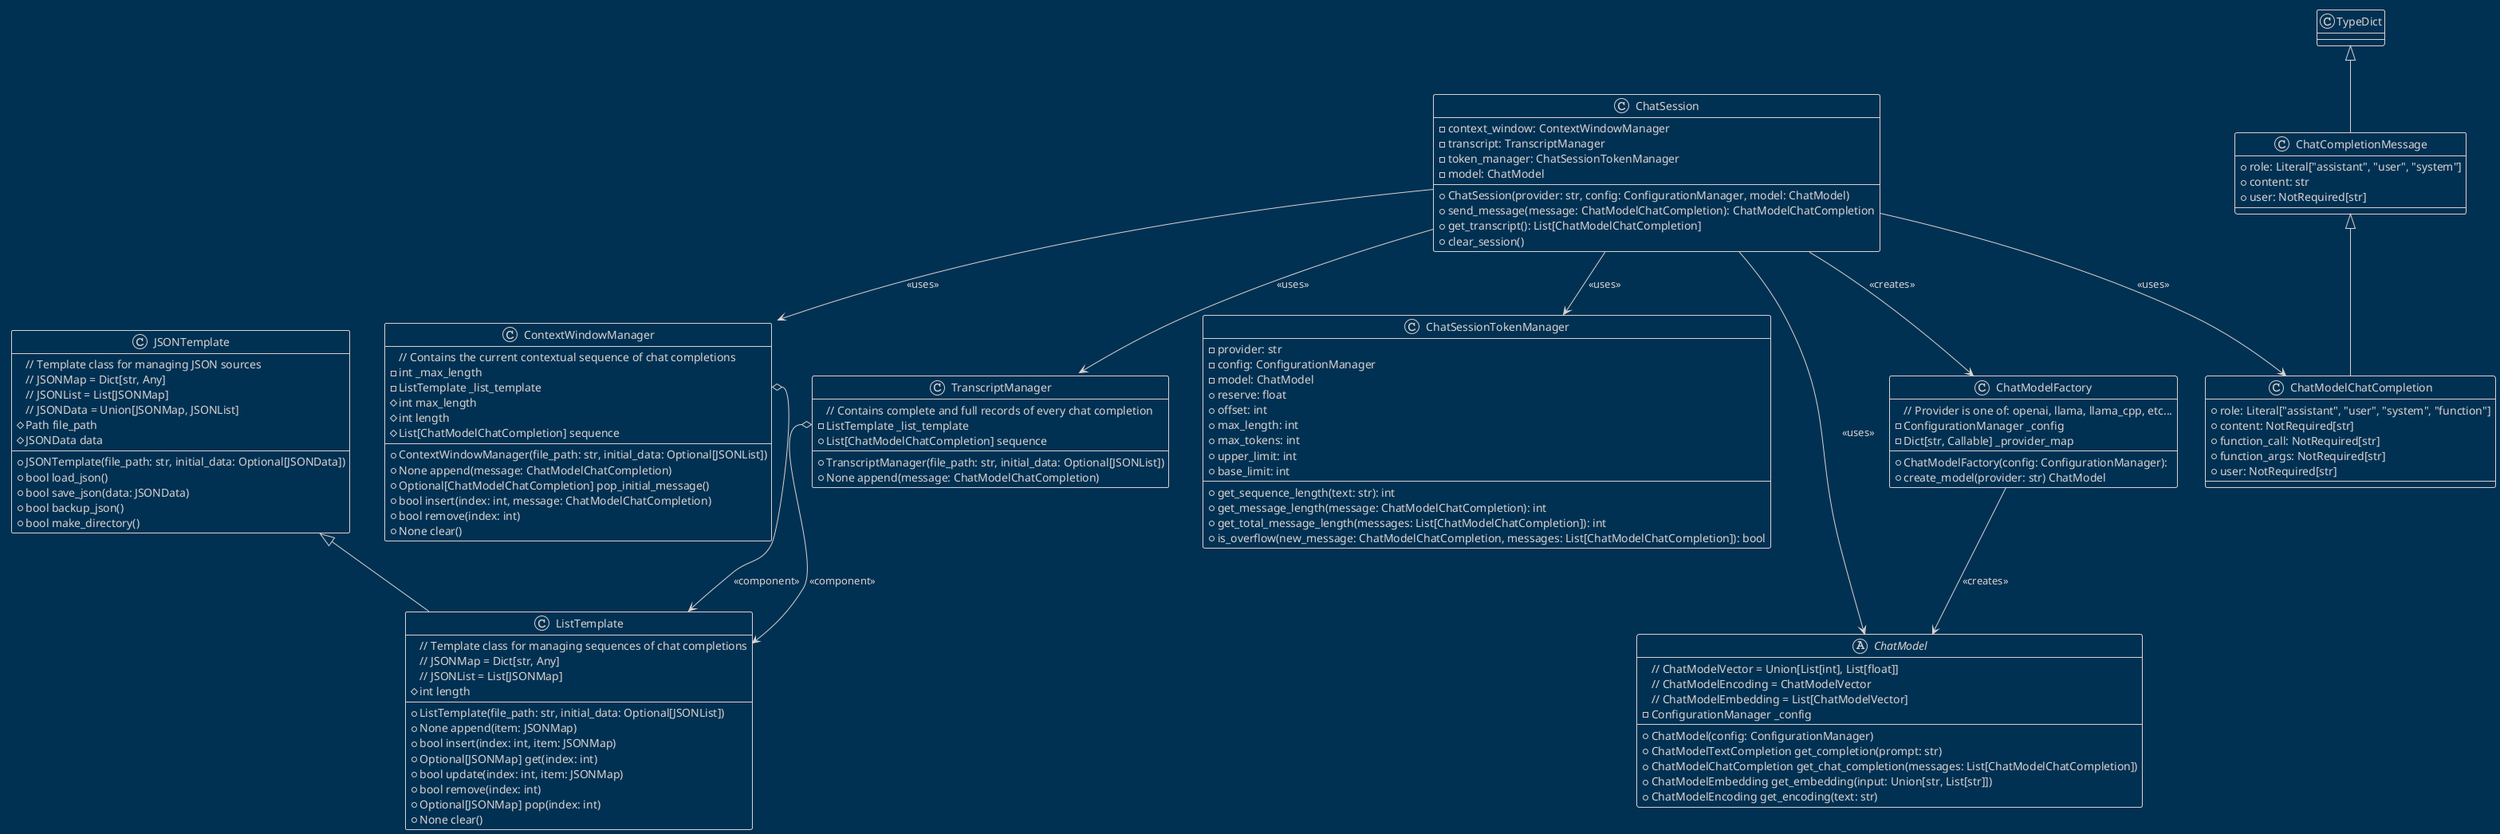 @startuml ChatSession
!theme blueprint

class JSONTemplate {
    // Template class for managing JSON sources
    // JSONMap = Dict[str, Any]
    // JSONList = List[JSONMap]
    // JSONData = Union[JSONMap, JSONList]
    + JSONTemplate(file_path: str, initial_data: Optional[JSONData])
    # Path file_path
    # JSONData data
    + bool load_json()
    + bool save_json(data: JSONData)
    + bool backup_json()
    + bool make_directory()
}

class ListTemplate extends JSONTemplate {
    // Template class for managing sequences of chat completions
    // JSONMap = Dict[str, Any]
    // JSONList = List[JSONMap]
    + ListTemplate(file_path: str, initial_data: Optional[JSONList])
    # int length
    + None append(item: JSONMap)
    + bool insert(index: int, item: JSONMap)
    + Optional[JSONMap] get(index: int)
    + bool update(index: int, item: JSONMap)
    + bool remove(index: int)
    + Optional[JSONMap] pop(index: int)
    + None clear()
}

class ChatCompletionMessage extends TypeDict {
    + role: Literal["assistant", "user", "system"]
    + content: str
    + user: NotRequired[str]
}

class ChatModelChatCompletion extends ChatCompletionMessage {
    + role: Literal["assistant", "user", "system", "function"]
    + content: NotRequired[str]
    + function_call: NotRequired[str]
    + function_args: NotRequired[str]
    + user: NotRequired[str]
}

class ContextWindowManager {
    // Contains the current contextual sequence of chat completions
    - int _max_length
    - ListTemplate _list_template
    + ContextWindowManager(file_path: str, initial_data: Optional[JSONList])
    # int max_length
    # int length
    # List[ChatModelChatCompletion] sequence
    + None append(message: ChatModelChatCompletion)
    + Optional[ChatModelChatCompletion] pop_initial_message()
    + bool insert(index: int, message: ChatModelChatCompletion)
    + bool remove(index: int)
    + None clear()
}

class TranscriptManager {
    // Contains complete and full records of every chat completion
    - ListTemplate _list_template
    + TranscriptManager(file_path: str, initial_data: Optional[JSONList])
    + None append(message: ChatModelChatCompletion)
    + List[ChatModelChatCompletion] sequence
}

class ChatSessionTokenManager {
    - provider: str
    - config: ConfigurationManager
    - model: ChatModel
    + reserve: float
    + offset: int
    + max_length: int
    + max_tokens: int
    + upper_limit: int
    + base_limit: int
    + get_sequence_length(text: str): int
    + get_message_length(message: ChatModelChatCompletion): int
    + get_total_message_length(messages: List[ChatModelChatCompletion]): int
    + is_overflow(new_message: ChatModelChatCompletion, messages: List[ChatModelChatCompletion]): bool
}

abstract class ChatModel {
    // ChatModelVector = Union[List[int], List[float]]
    // ChatModelEncoding = ChatModelVector
    // ChatModelEmbedding = List[ChatModelVector]
    - ConfigurationManager _config
    + ChatModel(config: ConfigurationManager)
    + ChatModelTextCompletion get_completion(prompt: str)
    + ChatModelChatCompletion get_chat_completion(messages: List[ChatModelChatCompletion])
    + ChatModelEmbedding get_embedding(input: Union[str, List[str]])
    + ChatModelEncoding get_encoding(text: str)
}

class ChatModelFactory {
    // Provider is one of: openai, llama, llama_cpp, etc...
    - ConfigurationManager _config
    - Dict[str, Callable] _provider_map
    + ChatModelFactory(config: ConfigurationManager):
    + create_model(provider: str) ChatModel
}

class ChatSession {
    - context_window: ContextWindowManager
    - transcript: TranscriptManager
    - token_manager: ChatSessionTokenManager
    - model: ChatModel
    + ChatSession(provider: str, config: ConfigurationManager, model: ChatModel)
    + send_message(message: ChatModelChatCompletion): ChatModelChatCompletion
    + get_transcript(): List[ChatModelChatCompletion]
    + clear_session()
}


ContextWindowManager::_list_template o--> ListTemplate : <<component>>
TranscriptManager::_list_template o--> ListTemplate : <<component>>

ChatSession --> ChatModelFactory : <<creates>>
ChatModelFactory --> ChatModel : <<creates>>

ChatSession --> ChatModelChatCompletion : <<uses>>
ChatSession --> ChatModel : <<uses>>
ChatSession --> ContextWindowManager : <<uses>>
ChatSession --> TranscriptManager : <<uses>>
ChatSession --> ChatSessionTokenManager : <<uses>>

@enduml
